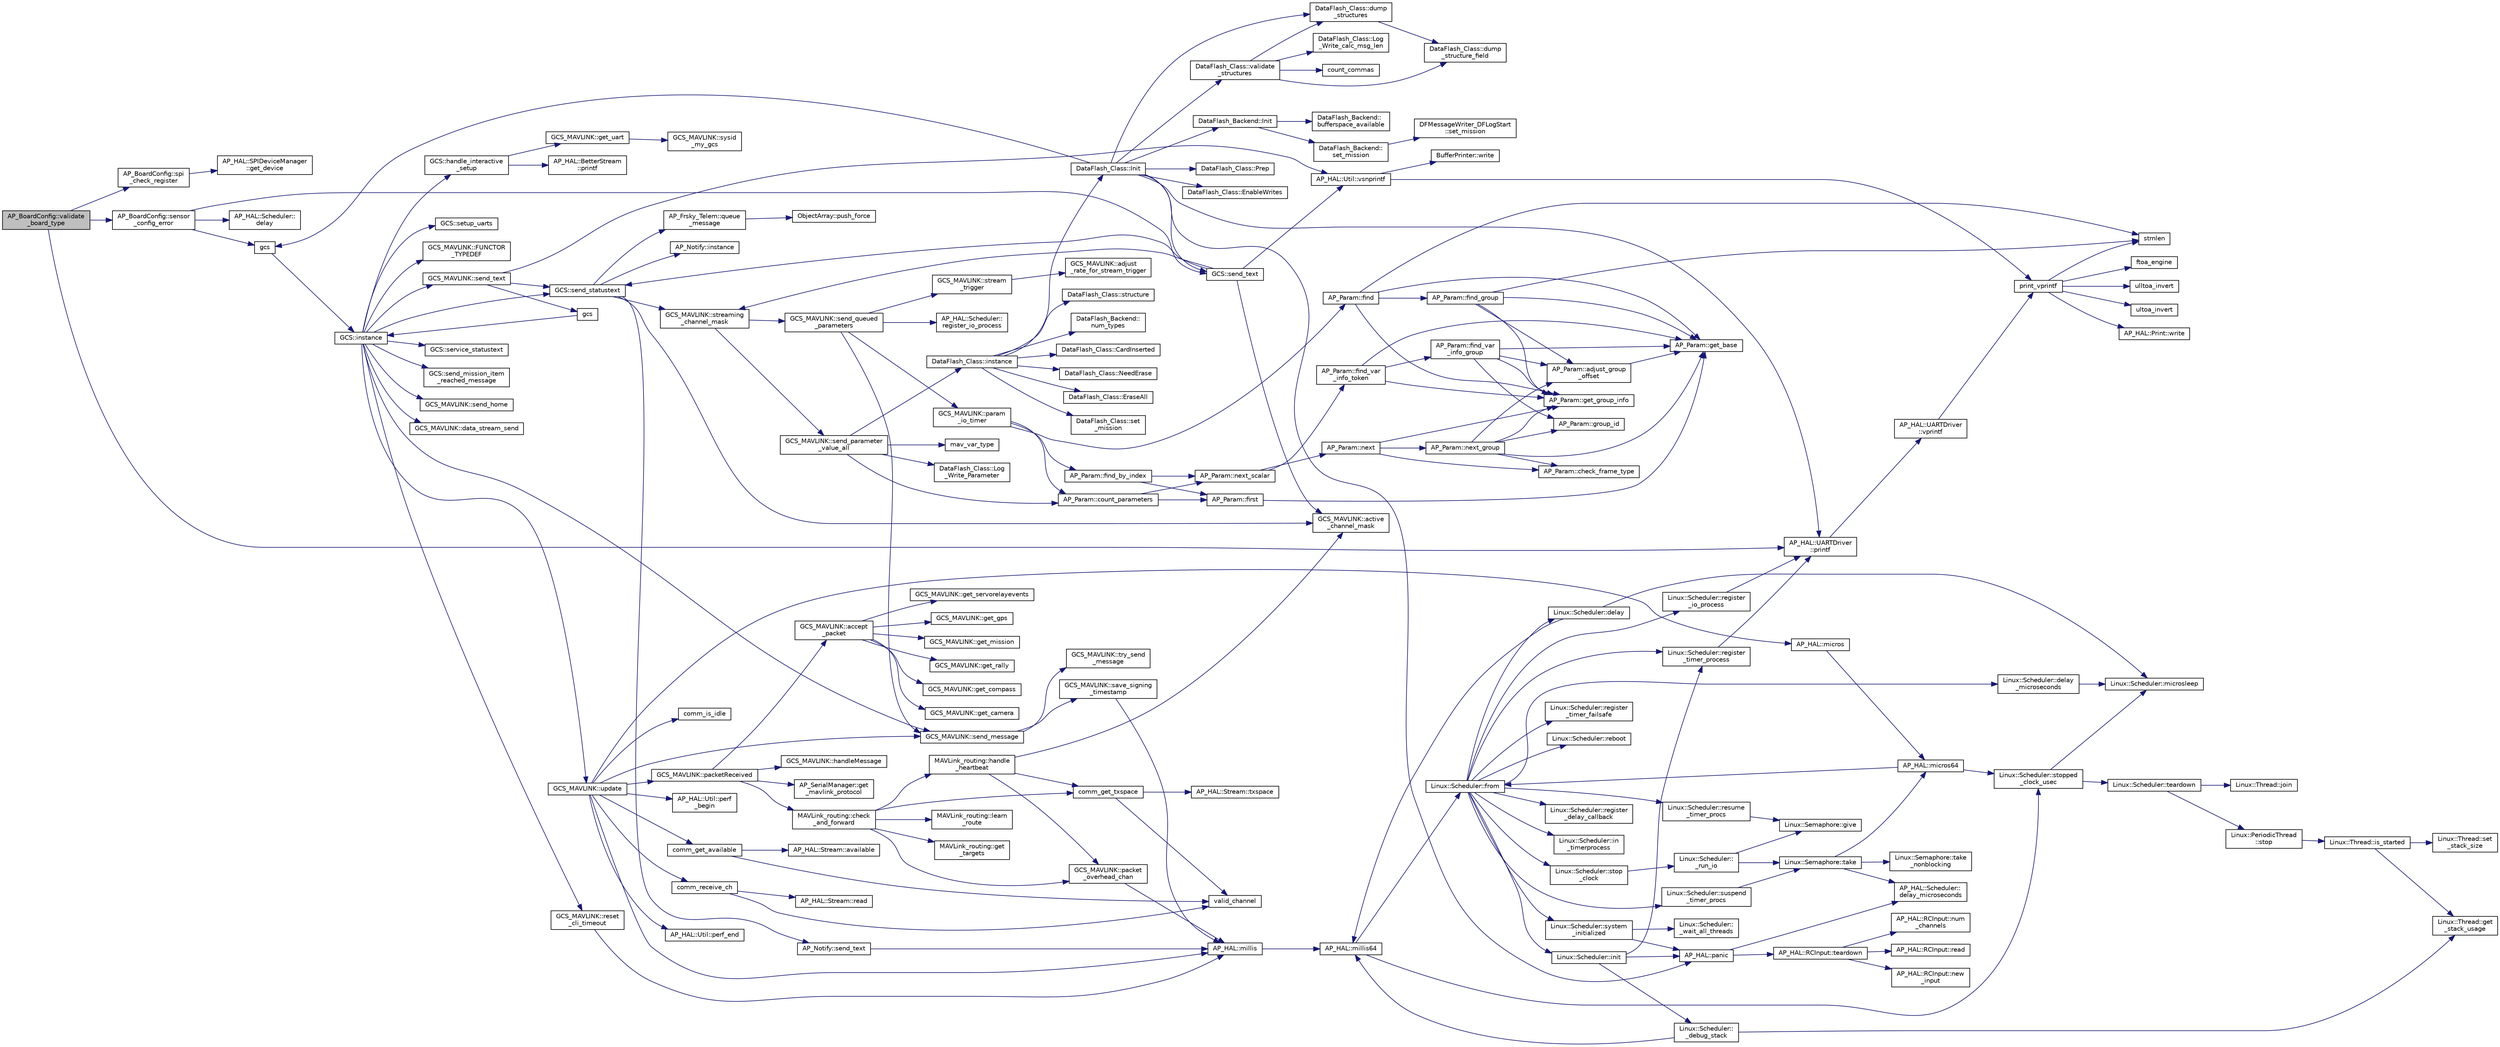 digraph "AP_BoardConfig::validate_board_type"
{
 // INTERACTIVE_SVG=YES
  edge [fontname="Helvetica",fontsize="10",labelfontname="Helvetica",labelfontsize="10"];
  node [fontname="Helvetica",fontsize="10",shape=record];
  rankdir="LR";
  Node1 [label="AP_BoardConfig::validate\l_board_type",height=0.2,width=0.4,color="black", fillcolor="grey75", style="filled", fontcolor="black"];
  Node1 -> Node2 [color="midnightblue",fontsize="10",style="solid",fontname="Helvetica"];
  Node2 [label="AP_BoardConfig::spi\l_check_register",height=0.2,width=0.4,color="black", fillcolor="white", style="filled",URL="$classAP__BoardConfig.html#a7c4efd83803beddaa46476c6efa33ab8"];
  Node2 -> Node3 [color="midnightblue",fontsize="10",style="solid",fontname="Helvetica"];
  Node3 [label="AP_HAL::SPIDeviceManager\l::get_device",height=0.2,width=0.4,color="black", fillcolor="white", style="filled",URL="$classAP__HAL_1_1SPIDeviceManager.html#a84c4a9ff2ae0cdaa9a0bc8a3f0939893"];
  Node1 -> Node4 [color="midnightblue",fontsize="10",style="solid",fontname="Helvetica"];
  Node4 [label="AP_BoardConfig::sensor\l_config_error",height=0.2,width=0.4,color="black", fillcolor="white", style="filled",URL="$classAP__BoardConfig.html#ab7d977aecbbe7090266bee755bf2cc32"];
  Node4 -> Node5 [color="midnightblue",fontsize="10",style="solid",fontname="Helvetica"];
  Node5 [label="gcs",height=0.2,width=0.4,color="black", fillcolor="white", style="filled",URL="$GCS_8h.html#a1d3cc361b864ddf64a44c12ab3bd044e"];
  Node5 -> Node6 [color="midnightblue",fontsize="10",style="solid",fontname="Helvetica"];
  Node6 [label="GCS::instance",height=0.2,width=0.4,color="black", fillcolor="white", style="filled",URL="$classGCS.html#ae4cc34bdfabd2de4587d3553e6b4582d"];
  Node6 -> Node7 [color="midnightblue",fontsize="10",style="solid",fontname="Helvetica"];
  Node7 [label="GCS_MAVLINK::send_text",height=0.2,width=0.4,color="black", fillcolor="white", style="filled",URL="$structGCS__MAVLINK.html#a4a140f70e82bd456931afdfe045d610b"];
  Node7 -> Node8 [color="midnightblue",fontsize="10",style="solid",fontname="Helvetica"];
  Node8 [label="AP_HAL::Util::vsnprintf",height=0.2,width=0.4,color="black", fillcolor="white", style="filled",URL="$classAP__HAL_1_1Util.html#ac57ef0a9815cd597ad5cab5d6c31c6c8"];
  Node8 -> Node9 [color="midnightblue",fontsize="10",style="solid",fontname="Helvetica"];
  Node9 [label="print_vprintf",height=0.2,width=0.4,color="black", fillcolor="white", style="filled",URL="$print__vprintf_8cpp.html#a1534eaeab54696df96975b56d9f49212"];
  Node9 -> Node10 [color="midnightblue",fontsize="10",style="solid",fontname="Helvetica"];
  Node10 [label="AP_HAL::Print::write",height=0.2,width=0.4,color="black", fillcolor="white", style="filled",URL="$classAP__HAL_1_1Print.html#acc65391952a43334f8f5c9bef341f501"];
  Node9 -> Node11 [color="midnightblue",fontsize="10",style="solid",fontname="Helvetica"];
  Node11 [label="ftoa_engine",height=0.2,width=0.4,color="black", fillcolor="white", style="filled",URL="$ftoa__engine_8cpp.html#a1c28234da8f20b43c85890d4bb452947"];
  Node9 -> Node12 [color="midnightblue",fontsize="10",style="solid",fontname="Helvetica"];
  Node12 [label="strnlen",height=0.2,width=0.4,color="black", fillcolor="white", style="filled",URL="$replace_8cpp.html#a880bcc7b85a09e6254691bebd5344b51"];
  Node9 -> Node13 [color="midnightblue",fontsize="10",style="solid",fontname="Helvetica"];
  Node13 [label="ulltoa_invert",height=0.2,width=0.4,color="black", fillcolor="white", style="filled",URL="$utoa__invert_8cpp.html#a34926f552460b47c414ec4d83b32815c"];
  Node9 -> Node14 [color="midnightblue",fontsize="10",style="solid",fontname="Helvetica"];
  Node14 [label="ultoa_invert",height=0.2,width=0.4,color="black", fillcolor="white", style="filled",URL="$utoa__invert_8cpp.html#a5d99bba8e697c1e11da489d88fca8559"];
  Node8 -> Node15 [color="midnightblue",fontsize="10",style="solid",fontname="Helvetica"];
  Node15 [label="BufferPrinter::write",height=0.2,width=0.4,color="black", fillcolor="white", style="filled",URL="$classBufferPrinter.html#a0b98d7f59a6591097d2011d68359b8a0"];
  Node7 -> Node16 [color="midnightblue",fontsize="10",style="solid",fontname="Helvetica"];
  Node16 [label="gcs",height=0.2,width=0.4,color="black", fillcolor="white", style="filled",URL="$GCS__Common_8cpp.html#a1d3cc361b864ddf64a44c12ab3bd044e"];
  Node16 -> Node6 [color="midnightblue",fontsize="10",style="solid",fontname="Helvetica"];
  Node7 -> Node17 [color="midnightblue",fontsize="10",style="solid",fontname="Helvetica"];
  Node17 [label="GCS::send_statustext",height=0.2,width=0.4,color="black", fillcolor="white", style="filled",URL="$classGCS.html#a313e604179053ea42415b1c9289f13cd"];
  Node17 -> Node18 [color="midnightblue",fontsize="10",style="solid",fontname="Helvetica"];
  Node18 [label="AP_Frsky_Telem::queue\l_message",height=0.2,width=0.4,color="black", fillcolor="white", style="filled",URL="$classAP__Frsky__Telem.html#aef21b9f33af863589feda48a23877380"];
  Node18 -> Node19 [color="midnightblue",fontsize="10",style="solid",fontname="Helvetica"];
  Node19 [label="ObjectArray::push_force",height=0.2,width=0.4,color="black", fillcolor="white", style="filled",URL="$classObjectArray.html#aec1630ad862991767b30ae80a71a26ea"];
  Node17 -> Node20 [color="midnightblue",fontsize="10",style="solid",fontname="Helvetica"];
  Node20 [label="GCS_MAVLINK::active\l_channel_mask",height=0.2,width=0.4,color="black", fillcolor="white", style="filled",URL="$structGCS__MAVLINK.html#acad5b4ab40c7b7486392f07193ce4190"];
  Node17 -> Node21 [color="midnightblue",fontsize="10",style="solid",fontname="Helvetica"];
  Node21 [label="GCS_MAVLINK::streaming\l_channel_mask",height=0.2,width=0.4,color="black", fillcolor="white", style="filled",URL="$structGCS__MAVLINK.html#af948c4a65f98679941885e2c7cc12ac5"];
  Node21 -> Node22 [color="midnightblue",fontsize="10",style="solid",fontname="Helvetica"];
  Node22 [label="GCS_MAVLINK::send_parameter\l_value_all",height=0.2,width=0.4,color="black", fillcolor="white", style="filled",URL="$structGCS__MAVLINK.html#a1b0f7429c8fb152e17cd5fc0ff0d9267"];
  Node22 -> Node23 [color="midnightblue",fontsize="10",style="solid",fontname="Helvetica"];
  Node23 [label="mav_var_type",height=0.2,width=0.4,color="black", fillcolor="white", style="filled",URL="$GCS__MAVLink_8cpp.html#a4952a82a239f8f856c59724eb66847a2"];
  Node22 -> Node24 [color="midnightblue",fontsize="10",style="solid",fontname="Helvetica"];
  Node24 [label="AP_Param::count_parameters",height=0.2,width=0.4,color="black", fillcolor="white", style="filled",URL="$classAP__Param.html#a0819a26c7b80edb7a245036d1303cc75"];
  Node24 -> Node25 [color="midnightblue",fontsize="10",style="solid",fontname="Helvetica"];
  Node25 [label="AP_Param::first",height=0.2,width=0.4,color="black", fillcolor="white", style="filled",URL="$classAP__Param.html#adc0c44f152f0e3cbb12703b2a58d8f6b"];
  Node25 -> Node26 [color="midnightblue",fontsize="10",style="solid",fontname="Helvetica"];
  Node26 [label="AP_Param::get_base",height=0.2,width=0.4,color="black", fillcolor="white", style="filled",URL="$classAP__Param.html#a1dcc7820ea51e29cfb762387a9212818"];
  Node24 -> Node27 [color="midnightblue",fontsize="10",style="solid",fontname="Helvetica"];
  Node27 [label="AP_Param::next_scalar",height=0.2,width=0.4,color="black", fillcolor="white", style="filled",URL="$classAP__Param.html#a8cf8477edefdb6a0b2173d8229894173"];
  Node27 -> Node28 [color="midnightblue",fontsize="10",style="solid",fontname="Helvetica"];
  Node28 [label="AP_Param::next",height=0.2,width=0.4,color="black", fillcolor="white", style="filled",URL="$classAP__Param.html#ae329f47d0829a6ca578562fbec2d7383"];
  Node28 -> Node29 [color="midnightblue",fontsize="10",style="solid",fontname="Helvetica"];
  Node29 [label="AP_Param::check_frame_type",height=0.2,width=0.4,color="black", fillcolor="white", style="filled",URL="$classAP__Param.html#af535cde8cb54b9c361e199b2161980e7"];
  Node28 -> Node30 [color="midnightblue",fontsize="10",style="solid",fontname="Helvetica"];
  Node30 [label="AP_Param::get_group_info",height=0.2,width=0.4,color="black", fillcolor="white", style="filled",URL="$classAP__Param.html#a69baa95e011c7a8c4a29625c558c5501",tooltip="get group_info pointer based on flags "];
  Node28 -> Node31 [color="midnightblue",fontsize="10",style="solid",fontname="Helvetica"];
  Node31 [label="AP_Param::next_group",height=0.2,width=0.4,color="black", fillcolor="white", style="filled",URL="$classAP__Param.html#a17601b9ec7791da2904e07683e059e11"];
  Node31 -> Node29 [color="midnightblue",fontsize="10",style="solid",fontname="Helvetica"];
  Node31 -> Node30 [color="midnightblue",fontsize="10",style="solid",fontname="Helvetica"];
  Node31 -> Node32 [color="midnightblue",fontsize="10",style="solid",fontname="Helvetica"];
  Node32 [label="AP_Param::adjust_group\l_offset",height=0.2,width=0.4,color="black", fillcolor="white", style="filled",URL="$classAP__Param.html#aa8b43d95bca6adbf5497e8102cf73857"];
  Node32 -> Node26 [color="midnightblue",fontsize="10",style="solid",fontname="Helvetica"];
  Node31 -> Node33 [color="midnightblue",fontsize="10",style="solid",fontname="Helvetica"];
  Node33 [label="AP_Param::group_id",height=0.2,width=0.4,color="black", fillcolor="white", style="filled",URL="$classAP__Param.html#a90f6be43b427d44475380211164f8292"];
  Node31 -> Node26 [color="midnightblue",fontsize="10",style="solid",fontname="Helvetica"];
  Node27 -> Node34 [color="midnightblue",fontsize="10",style="solid",fontname="Helvetica"];
  Node34 [label="AP_Param::find_var\l_info_token",height=0.2,width=0.4,color="black", fillcolor="white", style="filled",URL="$classAP__Param.html#aa2638d3b9db28506452fc121c7faa7ff"];
  Node34 -> Node26 [color="midnightblue",fontsize="10",style="solid",fontname="Helvetica"];
  Node34 -> Node30 [color="midnightblue",fontsize="10",style="solid",fontname="Helvetica"];
  Node34 -> Node35 [color="midnightblue",fontsize="10",style="solid",fontname="Helvetica"];
  Node35 [label="AP_Param::find_var\l_info_group",height=0.2,width=0.4,color="black", fillcolor="white", style="filled",URL="$classAP__Param.html#a0a5b0b035c7d17569e4a814f20f00985"];
  Node35 -> Node26 [color="midnightblue",fontsize="10",style="solid",fontname="Helvetica"];
  Node35 -> Node30 [color="midnightblue",fontsize="10",style="solid",fontname="Helvetica"];
  Node35 -> Node32 [color="midnightblue",fontsize="10",style="solid",fontname="Helvetica"];
  Node35 -> Node33 [color="midnightblue",fontsize="10",style="solid",fontname="Helvetica"];
  Node22 -> Node36 [color="midnightblue",fontsize="10",style="solid",fontname="Helvetica"];
  Node36 [label="DataFlash_Class::instance",height=0.2,width=0.4,color="black", fillcolor="white", style="filled",URL="$classDataFlash__Class.html#af898b7f68e05b5d2a6eaf53d2c178983"];
  Node36 -> Node37 [color="midnightblue",fontsize="10",style="solid",fontname="Helvetica"];
  Node37 [label="DataFlash_Class::set\l_mission",height=0.2,width=0.4,color="black", fillcolor="white", style="filled",URL="$classDataFlash__Class.html#a95bf3cac993c1ee326acc6447e99d875"];
  Node36 -> Node38 [color="midnightblue",fontsize="10",style="solid",fontname="Helvetica"];
  Node38 [label="DataFlash_Class::Init",height=0.2,width=0.4,color="black", fillcolor="white", style="filled",URL="$classDataFlash__Class.html#aabebe7ff9db07e2890274fceaa81b063"];
  Node38 -> Node5 [color="midnightblue",fontsize="10",style="solid",fontname="Helvetica"];
  Node38 -> Node39 [color="midnightblue",fontsize="10",style="solid",fontname="Helvetica"];
  Node39 [label="GCS::send_text",height=0.2,width=0.4,color="black", fillcolor="white", style="filled",URL="$classGCS.html#a9866f3484283db744409e40719cef765"];
  Node39 -> Node8 [color="midnightblue",fontsize="10",style="solid",fontname="Helvetica"];
  Node39 -> Node17 [color="midnightblue",fontsize="10",style="solid",fontname="Helvetica"];
  Node39 -> Node20 [color="midnightblue",fontsize="10",style="solid",fontname="Helvetica"];
  Node39 -> Node21 [color="midnightblue",fontsize="10",style="solid",fontname="Helvetica"];
  Node38 -> Node40 [color="midnightblue",fontsize="10",style="solid",fontname="Helvetica"];
  Node40 [label="DataFlash_Class::validate\l_structures",height=0.2,width=0.4,color="black", fillcolor="white", style="filled",URL="$classDataFlash__Class.html#a7193ed9ff821c5c537bc8d68c8b53cbc"];
  Node40 -> Node41 [color="midnightblue",fontsize="10",style="solid",fontname="Helvetica"];
  Node41 [label="count_commas",height=0.2,width=0.4,color="black", fillcolor="white", style="filled",URL="$DataFlash_8cpp.html#a6c29cfdd6f10b5426f57e67da4d1263a",tooltip="return the number of commas present in string "];
  Node40 -> Node42 [color="midnightblue",fontsize="10",style="solid",fontname="Helvetica"];
  Node42 [label="DataFlash_Class::Log\l_Write_calc_msg_len",height=0.2,width=0.4,color="black", fillcolor="white", style="filled",URL="$classDataFlash__Class.html#a474e87959e63149998c6e28e4f723f1b"];
  Node40 -> Node43 [color="midnightblue",fontsize="10",style="solid",fontname="Helvetica"];
  Node43 [label="DataFlash_Class::dump\l_structure_field",height=0.2,width=0.4,color="black", fillcolor="white", style="filled",URL="$classDataFlash__Class.html#a90ed3e76e30196abd83824a4cddb465f",tooltip="pretty-print field information from a log structure "];
  Node40 -> Node44 [color="midnightblue",fontsize="10",style="solid",fontname="Helvetica"];
  Node44 [label="DataFlash_Class::dump\l_structures",height=0.2,width=0.4,color="black", fillcolor="white", style="filled",URL="$classDataFlash__Class.html#a4e8559ffac5b33cfd3e4a39b78d2ff50"];
  Node44 -> Node43 [color="midnightblue",fontsize="10",style="solid",fontname="Helvetica"];
  Node38 -> Node44 [color="midnightblue",fontsize="10",style="solid",fontname="Helvetica"];
  Node38 -> Node45 [color="midnightblue",fontsize="10",style="solid",fontname="Helvetica"];
  Node45 [label="AP_HAL::panic",height=0.2,width=0.4,color="black", fillcolor="white", style="filled",URL="$namespaceAP__HAL.html#a71832f03d849a0c088f04fc98d3c8143"];
  Node45 -> Node46 [color="midnightblue",fontsize="10",style="solid",fontname="Helvetica"];
  Node46 [label="AP_HAL::RCInput::teardown",height=0.2,width=0.4,color="black", fillcolor="white", style="filled",URL="$classAP__HAL_1_1RCInput.html#a2bea13d38f2b9ae8bf5193a3a69f0a31"];
  Node46 -> Node47 [color="midnightblue",fontsize="10",style="solid",fontname="Helvetica"];
  Node47 [label="AP_HAL::RCInput::new\l_input",height=0.2,width=0.4,color="black", fillcolor="white", style="filled",URL="$classAP__HAL_1_1RCInput.html#aee1fade33080edef83dd7db0fad0f7da"];
  Node46 -> Node48 [color="midnightblue",fontsize="10",style="solid",fontname="Helvetica"];
  Node48 [label="AP_HAL::RCInput::num\l_channels",height=0.2,width=0.4,color="black", fillcolor="white", style="filled",URL="$classAP__HAL_1_1RCInput.html#ae55f959c6115c1f41783af3a2b6c4fcd"];
  Node46 -> Node49 [color="midnightblue",fontsize="10",style="solid",fontname="Helvetica"];
  Node49 [label="AP_HAL::RCInput::read",height=0.2,width=0.4,color="black", fillcolor="white", style="filled",URL="$classAP__HAL_1_1RCInput.html#a078fd7e6d2e6a899009ec674a8e03498"];
  Node45 -> Node50 [color="midnightblue",fontsize="10",style="solid",fontname="Helvetica"];
  Node50 [label="AP_HAL::Scheduler::\ldelay_microseconds",height=0.2,width=0.4,color="black", fillcolor="white", style="filled",URL="$classAP__HAL_1_1Scheduler.html#a78c4f1b1f192ac1c99544b6cc8f099b0"];
  Node38 -> Node51 [color="midnightblue",fontsize="10",style="solid",fontname="Helvetica"];
  Node51 [label="AP_HAL::UARTDriver\l::printf",height=0.2,width=0.4,color="black", fillcolor="white", style="filled",URL="$classAP__HAL_1_1UARTDriver.html#a6ceedc792594e59fc7d80b39a435f027"];
  Node51 -> Node52 [color="midnightblue",fontsize="10",style="solid",fontname="Helvetica"];
  Node52 [label="AP_HAL::UARTDriver\l::vprintf",height=0.2,width=0.4,color="black", fillcolor="white", style="filled",URL="$classAP__HAL_1_1UARTDriver.html#aa8abfb6d6641299472c29ac1edde559f"];
  Node52 -> Node9 [color="midnightblue",fontsize="10",style="solid",fontname="Helvetica"];
  Node38 -> Node53 [color="midnightblue",fontsize="10",style="solid",fontname="Helvetica"];
  Node53 [label="DataFlash_Backend::Init",height=0.2,width=0.4,color="black", fillcolor="white", style="filled",URL="$classDataFlash__Backend.html#aff10c329f79c1bdaedbc6fdf4028c2a5"];
  Node53 -> Node54 [color="midnightblue",fontsize="10",style="solid",fontname="Helvetica"];
  Node54 [label="DataFlash_Backend::\lset_mission",height=0.2,width=0.4,color="black", fillcolor="white", style="filled",URL="$classDataFlash__Backend.html#a0d81b33bb8560bac27b7395e58045a76"];
  Node54 -> Node55 [color="midnightblue",fontsize="10",style="solid",fontname="Helvetica"];
  Node55 [label="DFMessageWriter_DFLogStart\l::set_mission",height=0.2,width=0.4,color="black", fillcolor="white", style="filled",URL="$classDFMessageWriter__DFLogStart.html#a8584b1fa0775b7ff593a1760f5461074"];
  Node53 -> Node56 [color="midnightblue",fontsize="10",style="solid",fontname="Helvetica"];
  Node56 [label="DataFlash_Backend::\lbufferspace_available",height=0.2,width=0.4,color="black", fillcolor="white", style="filled",URL="$classDataFlash__Backend.html#a225465cb83db429757bbbf224796ed8f"];
  Node38 -> Node57 [color="midnightblue",fontsize="10",style="solid",fontname="Helvetica"];
  Node57 [label="DataFlash_Class::Prep",height=0.2,width=0.4,color="black", fillcolor="white", style="filled",URL="$classDataFlash__Class.html#a65077b33c55004bee38cd4a6ca6ae489"];
  Node38 -> Node58 [color="midnightblue",fontsize="10",style="solid",fontname="Helvetica"];
  Node58 [label="DataFlash_Class::EnableWrites",height=0.2,width=0.4,color="black", fillcolor="white", style="filled",URL="$classDataFlash__Class.html#ae85a3c49d2883b975376baaab5ab958f"];
  Node36 -> Node59 [color="midnightblue",fontsize="10",style="solid",fontname="Helvetica"];
  Node59 [label="DataFlash_Class::structure",height=0.2,width=0.4,color="black", fillcolor="white", style="filled",URL="$classDataFlash__Class.html#a7ac0e748bbc5c6e72645bb6245257600"];
  Node36 -> Node60 [color="midnightblue",fontsize="10",style="solid",fontname="Helvetica"];
  Node60 [label="DataFlash_Backend::\lnum_types",height=0.2,width=0.4,color="black", fillcolor="white", style="filled",URL="$classDataFlash__Backend.html#a33e7a1703d68bd91ac6782bb10b209f8"];
  Node36 -> Node61 [color="midnightblue",fontsize="10",style="solid",fontname="Helvetica"];
  Node61 [label="DataFlash_Class::CardInserted",height=0.2,width=0.4,color="black", fillcolor="white", style="filled",URL="$classDataFlash__Class.html#a1d18bc15f196f1deb794f9ebd4878da8"];
  Node36 -> Node62 [color="midnightblue",fontsize="10",style="solid",fontname="Helvetica"];
  Node62 [label="DataFlash_Class::NeedErase",height=0.2,width=0.4,color="black", fillcolor="white", style="filled",URL="$classDataFlash__Class.html#a803c6dd673a2eaac58eea2012e57ea17"];
  Node36 -> Node63 [color="midnightblue",fontsize="10",style="solid",fontname="Helvetica"];
  Node63 [label="DataFlash_Class::EraseAll",height=0.2,width=0.4,color="black", fillcolor="white", style="filled",URL="$classDataFlash__Class.html#a53a4a975a3813e9f58ddaaa3b5865a4a"];
  Node22 -> Node64 [color="midnightblue",fontsize="10",style="solid",fontname="Helvetica"];
  Node64 [label="DataFlash_Class::Log\l_Write_Parameter",height=0.2,width=0.4,color="black", fillcolor="white", style="filled",URL="$classDataFlash__Class.html#a488ee9ba241f827fcb979dbccfdab76d"];
  Node21 -> Node65 [color="midnightblue",fontsize="10",style="solid",fontname="Helvetica"];
  Node65 [label="GCS_MAVLINK::send_queued\l_parameters",height=0.2,width=0.4,color="black", fillcolor="white", style="filled",URL="$structGCS__MAVLINK.html#a44943b0751244617b9c32c9f0af6a059"];
  Node65 -> Node66 [color="midnightblue",fontsize="10",style="solid",fontname="Helvetica"];
  Node66 [label="AP_HAL::Scheduler::\lregister_io_process",height=0.2,width=0.4,color="black", fillcolor="white", style="filled",URL="$classAP__HAL_1_1Scheduler.html#a51a2227b617f47e9638d7feb6cfdaba4"];
  Node65 -> Node67 [color="midnightblue",fontsize="10",style="solid",fontname="Helvetica"];
  Node67 [label="GCS_MAVLINK::param\l_io_timer",height=0.2,width=0.4,color="black", fillcolor="white", style="filled",URL="$structGCS__MAVLINK.html#aa618589386d5c8d7fd3ff554a3d91600"];
  Node67 -> Node24 [color="midnightblue",fontsize="10",style="solid",fontname="Helvetica"];
  Node67 -> Node68 [color="midnightblue",fontsize="10",style="solid",fontname="Helvetica"];
  Node68 [label="AP_Param::find_by_index",height=0.2,width=0.4,color="black", fillcolor="white", style="filled",URL="$classAP__Param.html#acab771c52831e63c3985007ff9f59330"];
  Node68 -> Node25 [color="midnightblue",fontsize="10",style="solid",fontname="Helvetica"];
  Node68 -> Node27 [color="midnightblue",fontsize="10",style="solid",fontname="Helvetica"];
  Node67 -> Node69 [color="midnightblue",fontsize="10",style="solid",fontname="Helvetica"];
  Node69 [label="AP_Param::find",height=0.2,width=0.4,color="black", fillcolor="white", style="filled",URL="$classAP__Param.html#a3e646a4ec73842265e47d9ccfe0ced9d"];
  Node69 -> Node12 [color="midnightblue",fontsize="10",style="solid",fontname="Helvetica"];
  Node69 -> Node30 [color="midnightblue",fontsize="10",style="solid",fontname="Helvetica"];
  Node69 -> Node70 [color="midnightblue",fontsize="10",style="solid",fontname="Helvetica"];
  Node70 [label="AP_Param::find_group",height=0.2,width=0.4,color="black", fillcolor="white", style="filled",URL="$classAP__Param.html#a6d02e2c94f578782f8f68ef0fec7a43d"];
  Node70 -> Node30 [color="midnightblue",fontsize="10",style="solid",fontname="Helvetica"];
  Node70 -> Node32 [color="midnightblue",fontsize="10",style="solid",fontname="Helvetica"];
  Node70 -> Node26 [color="midnightblue",fontsize="10",style="solid",fontname="Helvetica"];
  Node70 -> Node12 [color="midnightblue",fontsize="10",style="solid",fontname="Helvetica"];
  Node69 -> Node26 [color="midnightblue",fontsize="10",style="solid",fontname="Helvetica"];
  Node65 -> Node71 [color="midnightblue",fontsize="10",style="solid",fontname="Helvetica"];
  Node71 [label="GCS_MAVLINK::stream\l_trigger",height=0.2,width=0.4,color="black", fillcolor="white", style="filled",URL="$structGCS__MAVLINK.html#a651481da1e7defa4b9e88ad4a188421e"];
  Node71 -> Node72 [color="midnightblue",fontsize="10",style="solid",fontname="Helvetica"];
  Node72 [label="GCS_MAVLINK::adjust\l_rate_for_stream_trigger",height=0.2,width=0.4,color="black", fillcolor="white", style="filled",URL="$structGCS__MAVLINK.html#a5ac060854c41f1df8f2435168b89746e"];
  Node65 -> Node73 [color="midnightblue",fontsize="10",style="solid",fontname="Helvetica"];
  Node73 [label="GCS_MAVLINK::send_message",height=0.2,width=0.4,color="black", fillcolor="white", style="filled",URL="$structGCS__MAVLINK.html#a4902306dab46ff02b2296f99eb1f1c9c"];
  Node73 -> Node74 [color="midnightblue",fontsize="10",style="solid",fontname="Helvetica"];
  Node74 [label="GCS_MAVLINK::save_signing\l_timestamp",height=0.2,width=0.4,color="black", fillcolor="white", style="filled",URL="$structGCS__MAVLINK.html#a557b471724d4f126458757e0c4f54e78"];
  Node74 -> Node75 [color="midnightblue",fontsize="10",style="solid",fontname="Helvetica"];
  Node75 [label="AP_HAL::millis",height=0.2,width=0.4,color="black", fillcolor="white", style="filled",URL="$namespaceAP__HAL.html#a77dffbb18891996280308e21316ec186"];
  Node75 -> Node76 [color="midnightblue",fontsize="10",style="solid",fontname="Helvetica"];
  Node76 [label="AP_HAL::millis64",height=0.2,width=0.4,color="black", fillcolor="white", style="filled",URL="$namespaceAP__HAL.html#a59336c5fceaf28a76d1df1581a87a25d"];
  Node76 -> Node77 [color="midnightblue",fontsize="10",style="solid",fontname="Helvetica"];
  Node77 [label="Linux::Scheduler::from",height=0.2,width=0.4,color="black", fillcolor="white", style="filled",URL="$classLinux_1_1Scheduler.html#a53ecaae0fdc72f85bd57c4b0cff93653"];
  Node77 -> Node78 [color="midnightblue",fontsize="10",style="solid",fontname="Helvetica"];
  Node78 [label="Linux::Scheduler::init",height=0.2,width=0.4,color="black", fillcolor="white", style="filled",URL="$classLinux_1_1Scheduler.html#a3d77c332e051c28c83fb07757e7100bd"];
  Node78 -> Node45 [color="midnightblue",fontsize="10",style="solid",fontname="Helvetica"];
  Node78 -> Node79 [color="midnightblue",fontsize="10",style="solid",fontname="Helvetica"];
  Node79 [label="Linux::Scheduler::register\l_timer_process",height=0.2,width=0.4,color="black", fillcolor="white", style="filled",URL="$classLinux_1_1Scheduler.html#a02a34a123dfebaf360f7010745e1e646"];
  Node79 -> Node51 [color="midnightblue",fontsize="10",style="solid",fontname="Helvetica"];
  Node78 -> Node80 [color="midnightblue",fontsize="10",style="solid",fontname="Helvetica"];
  Node80 [label="Linux::Scheduler::\l_debug_stack",height=0.2,width=0.4,color="black", fillcolor="white", style="filled",URL="$classLinux_1_1Scheduler.html#a163eb7b285c95b1b1d036fc61d723910"];
  Node80 -> Node76 [color="midnightblue",fontsize="10",style="solid",fontname="Helvetica"];
  Node80 -> Node81 [color="midnightblue",fontsize="10",style="solid",fontname="Helvetica"];
  Node81 [label="Linux::Thread::get\l_stack_usage",height=0.2,width=0.4,color="black", fillcolor="white", style="filled",URL="$classLinux_1_1Thread.html#a6884970a0811ae21953c57fb98aa6e96"];
  Node77 -> Node82 [color="midnightblue",fontsize="10",style="solid",fontname="Helvetica"];
  Node82 [label="Linux::Scheduler::delay",height=0.2,width=0.4,color="black", fillcolor="white", style="filled",URL="$classLinux_1_1Scheduler.html#a14f3239ecbb9889823b20dc9de655c2f"];
  Node82 -> Node76 [color="midnightblue",fontsize="10",style="solid",fontname="Helvetica"];
  Node82 -> Node83 [color="midnightblue",fontsize="10",style="solid",fontname="Helvetica"];
  Node83 [label="Linux::Scheduler::microsleep",height=0.2,width=0.4,color="black", fillcolor="white", style="filled",URL="$classLinux_1_1Scheduler.html#a647872aff158b510c56862f51f951538"];
  Node77 -> Node84 [color="midnightblue",fontsize="10",style="solid",fontname="Helvetica"];
  Node84 [label="Linux::Scheduler::delay\l_microseconds",height=0.2,width=0.4,color="black", fillcolor="white", style="filled",URL="$classLinux_1_1Scheduler.html#a4cffd5bcba0175bf49c7aa75ff3bf09a"];
  Node84 -> Node83 [color="midnightblue",fontsize="10",style="solid",fontname="Helvetica"];
  Node77 -> Node85 [color="midnightblue",fontsize="10",style="solid",fontname="Helvetica"];
  Node85 [label="Linux::Scheduler::register\l_delay_callback",height=0.2,width=0.4,color="black", fillcolor="white", style="filled",URL="$classLinux_1_1Scheduler.html#a5cb50b637d5fd3e5f9220bc23db0fb3f"];
  Node77 -> Node79 [color="midnightblue",fontsize="10",style="solid",fontname="Helvetica"];
  Node77 -> Node86 [color="midnightblue",fontsize="10",style="solid",fontname="Helvetica"];
  Node86 [label="Linux::Scheduler::register\l_io_process",height=0.2,width=0.4,color="black", fillcolor="white", style="filled",URL="$classLinux_1_1Scheduler.html#aa2be97cb8686d72cc322fb38f69a940c"];
  Node86 -> Node51 [color="midnightblue",fontsize="10",style="solid",fontname="Helvetica"];
  Node77 -> Node87 [color="midnightblue",fontsize="10",style="solid",fontname="Helvetica"];
  Node87 [label="Linux::Scheduler::suspend\l_timer_procs",height=0.2,width=0.4,color="black", fillcolor="white", style="filled",URL="$classLinux_1_1Scheduler.html#abba967d02c28cb0b16a7cebbff9bc6d6"];
  Node87 -> Node88 [color="midnightblue",fontsize="10",style="solid",fontname="Helvetica"];
  Node88 [label="Linux::Semaphore::take",height=0.2,width=0.4,color="black", fillcolor="white", style="filled",URL="$classLinux_1_1Semaphore.html#afc4c8706abb7e68aa4001ea372dc614e"];
  Node88 -> Node89 [color="midnightblue",fontsize="10",style="solid",fontname="Helvetica"];
  Node89 [label="Linux::Semaphore::take\l_nonblocking",height=0.2,width=0.4,color="black", fillcolor="white", style="filled",URL="$classLinux_1_1Semaphore.html#a561b4f40f3a76335f1a686c2aed526f9"];
  Node88 -> Node90 [color="midnightblue",fontsize="10",style="solid",fontname="Helvetica"];
  Node90 [label="AP_HAL::micros64",height=0.2,width=0.4,color="black", fillcolor="white", style="filled",URL="$namespaceAP__HAL.html#a7aa0ce7625c9680e30ff4a99940907a5"];
  Node90 -> Node77 [color="midnightblue",fontsize="10",style="solid",fontname="Helvetica"];
  Node90 -> Node91 [color="midnightblue",fontsize="10",style="solid",fontname="Helvetica"];
  Node91 [label="Linux::Scheduler::stopped\l_clock_usec",height=0.2,width=0.4,color="black", fillcolor="white", style="filled",URL="$classLinux_1_1Scheduler.html#a682b4c34f330f66db5ab4aa5d96e13f9"];
  Node91 -> Node83 [color="midnightblue",fontsize="10",style="solid",fontname="Helvetica"];
  Node91 -> Node92 [color="midnightblue",fontsize="10",style="solid",fontname="Helvetica"];
  Node92 [label="Linux::Scheduler::teardown",height=0.2,width=0.4,color="black", fillcolor="white", style="filled",URL="$classLinux_1_1Scheduler.html#ab373a83d818679432520ea881044b2a7"];
  Node92 -> Node93 [color="midnightblue",fontsize="10",style="solid",fontname="Helvetica"];
  Node93 [label="Linux::PeriodicThread\l::stop",height=0.2,width=0.4,color="black", fillcolor="white", style="filled",URL="$classLinux_1_1PeriodicThread.html#a136aaf6e713f63b246fc4a2905e6e9a1"];
  Node93 -> Node94 [color="midnightblue",fontsize="10",style="solid",fontname="Helvetica"];
  Node94 [label="Linux::Thread::is_started",height=0.2,width=0.4,color="black", fillcolor="white", style="filled",URL="$classLinux_1_1Thread.html#a240d7b48a9a8eb43638f67295a1819e5"];
  Node94 -> Node81 [color="midnightblue",fontsize="10",style="solid",fontname="Helvetica"];
  Node94 -> Node95 [color="midnightblue",fontsize="10",style="solid",fontname="Helvetica"];
  Node95 [label="Linux::Thread::set\l_stack_size",height=0.2,width=0.4,color="black", fillcolor="white", style="filled",URL="$classLinux_1_1Thread.html#a8d3282b714faaf68eae534e9276419f0"];
  Node92 -> Node96 [color="midnightblue",fontsize="10",style="solid",fontname="Helvetica"];
  Node96 [label="Linux::Thread::join",height=0.2,width=0.4,color="black", fillcolor="white", style="filled",URL="$classLinux_1_1Thread.html#a32b7d184279634922e2f3b23b584fbcd"];
  Node88 -> Node50 [color="midnightblue",fontsize="10",style="solid",fontname="Helvetica"];
  Node77 -> Node97 [color="midnightblue",fontsize="10",style="solid",fontname="Helvetica"];
  Node97 [label="Linux::Scheduler::resume\l_timer_procs",height=0.2,width=0.4,color="black", fillcolor="white", style="filled",URL="$classLinux_1_1Scheduler.html#aee4e701b92cb4721c4de1bfcdcded70c"];
  Node97 -> Node98 [color="midnightblue",fontsize="10",style="solid",fontname="Helvetica"];
  Node98 [label="Linux::Semaphore::give",height=0.2,width=0.4,color="black", fillcolor="white", style="filled",URL="$classLinux_1_1Semaphore.html#a216f91636f64b57b59d43ef64af91624"];
  Node77 -> Node99 [color="midnightblue",fontsize="10",style="solid",fontname="Helvetica"];
  Node99 [label="Linux::Scheduler::in\l_timerprocess",height=0.2,width=0.4,color="black", fillcolor="white", style="filled",URL="$classLinux_1_1Scheduler.html#af23753e7c6bfa97553db215a64235455"];
  Node77 -> Node100 [color="midnightblue",fontsize="10",style="solid",fontname="Helvetica"];
  Node100 [label="Linux::Scheduler::register\l_timer_failsafe",height=0.2,width=0.4,color="black", fillcolor="white", style="filled",URL="$classLinux_1_1Scheduler.html#ac193459e3575c7a0588fdc72250c2044"];
  Node77 -> Node101 [color="midnightblue",fontsize="10",style="solid",fontname="Helvetica"];
  Node101 [label="Linux::Scheduler::system\l_initialized",height=0.2,width=0.4,color="black", fillcolor="white", style="filled",URL="$classLinux_1_1Scheduler.html#ad6070a7ee637adf5101b1e6b6efbf8f6"];
  Node101 -> Node45 [color="midnightblue",fontsize="10",style="solid",fontname="Helvetica"];
  Node101 -> Node102 [color="midnightblue",fontsize="10",style="solid",fontname="Helvetica"];
  Node102 [label="Linux::Scheduler::\l_wait_all_threads",height=0.2,width=0.4,color="black", fillcolor="white", style="filled",URL="$classLinux_1_1Scheduler.html#ac52c8da3f1f4fd79c50bd64379daf399"];
  Node77 -> Node103 [color="midnightblue",fontsize="10",style="solid",fontname="Helvetica"];
  Node103 [label="Linux::Scheduler::reboot",height=0.2,width=0.4,color="black", fillcolor="white", style="filled",URL="$classLinux_1_1Scheduler.html#ae72cfa66c849ffd882ef518c35c71e69"];
  Node77 -> Node104 [color="midnightblue",fontsize="10",style="solid",fontname="Helvetica"];
  Node104 [label="Linux::Scheduler::stop\l_clock",height=0.2,width=0.4,color="black", fillcolor="white", style="filled",URL="$classLinux_1_1Scheduler.html#a392aebafcdfe9a812e4db4b7a9dcce9c"];
  Node104 -> Node105 [color="midnightblue",fontsize="10",style="solid",fontname="Helvetica"];
  Node105 [label="Linux::Scheduler::\l_run_io",height=0.2,width=0.4,color="black", fillcolor="white", style="filled",URL="$classLinux_1_1Scheduler.html#a70b024d7d0886bf47b46cc3ee310d638"];
  Node105 -> Node88 [color="midnightblue",fontsize="10",style="solid",fontname="Helvetica"];
  Node105 -> Node98 [color="midnightblue",fontsize="10",style="solid",fontname="Helvetica"];
  Node76 -> Node91 [color="midnightblue",fontsize="10",style="solid",fontname="Helvetica"];
  Node73 -> Node106 [color="midnightblue",fontsize="10",style="solid",fontname="Helvetica"];
  Node106 [label="GCS_MAVLINK::try_send\l_message",height=0.2,width=0.4,color="black", fillcolor="white", style="filled",URL="$structGCS__MAVLINK.html#a0870d4c6246a091f33aec4d5293b38b0"];
  Node17 -> Node107 [color="midnightblue",fontsize="10",style="solid",fontname="Helvetica"];
  Node107 [label="AP_Notify::instance",height=0.2,width=0.4,color="black", fillcolor="white", style="filled",URL="$classAP__Notify.html#ac913e4fc6f8fa6a1e0a9b92b93fe7ab1"];
  Node17 -> Node108 [color="midnightblue",fontsize="10",style="solid",fontname="Helvetica"];
  Node108 [label="AP_Notify::send_text",height=0.2,width=0.4,color="black", fillcolor="white", style="filled",URL="$classAP__Notify.html#a0f38b9b4be211e200675dd048c81f500"];
  Node108 -> Node75 [color="midnightblue",fontsize="10",style="solid",fontname="Helvetica"];
  Node6 -> Node17 [color="midnightblue",fontsize="10",style="solid",fontname="Helvetica"];
  Node6 -> Node109 [color="midnightblue",fontsize="10",style="solid",fontname="Helvetica"];
  Node109 [label="GCS::service_statustext",height=0.2,width=0.4,color="black", fillcolor="white", style="filled",URL="$classGCS.html#a824e538eff6cbf7c9074840600fbf6ff"];
  Node6 -> Node110 [color="midnightblue",fontsize="10",style="solid",fontname="Helvetica"];
  Node110 [label="GCS_MAVLINK::reset\l_cli_timeout",height=0.2,width=0.4,color="black", fillcolor="white", style="filled",URL="$structGCS__MAVLINK.html#af5e92e687223f8a102363b90f325e612"];
  Node110 -> Node75 [color="midnightblue",fontsize="10",style="solid",fontname="Helvetica"];
  Node6 -> Node73 [color="midnightblue",fontsize="10",style="solid",fontname="Helvetica"];
  Node6 -> Node111 [color="midnightblue",fontsize="10",style="solid",fontname="Helvetica"];
  Node111 [label="GCS::send_mission_item\l_reached_message",height=0.2,width=0.4,color="black", fillcolor="white", style="filled",URL="$classGCS.html#ade82ad44b8dcea3f95ab08f4f8b59924"];
  Node6 -> Node112 [color="midnightblue",fontsize="10",style="solid",fontname="Helvetica"];
  Node112 [label="GCS_MAVLINK::send_home",height=0.2,width=0.4,color="black", fillcolor="white", style="filled",URL="$structGCS__MAVLINK.html#af4ede1a2a780e0e80dcfffab99593ab9"];
  Node6 -> Node113 [color="midnightblue",fontsize="10",style="solid",fontname="Helvetica"];
  Node113 [label="GCS_MAVLINK::data_stream_send",height=0.2,width=0.4,color="black", fillcolor="white", style="filled",URL="$structGCS__MAVLINK.html#a3b3d0c4e02d521c0fe0b2b923a57e58c"];
  Node6 -> Node114 [color="midnightblue",fontsize="10",style="solid",fontname="Helvetica"];
  Node114 [label="GCS_MAVLINK::update",height=0.2,width=0.4,color="black", fillcolor="white", style="filled",URL="$structGCS__MAVLINK.html#aafd0957768c4f81022b1f173c561b42d"];
  Node114 -> Node115 [color="midnightblue",fontsize="10",style="solid",fontname="Helvetica"];
  Node115 [label="AP_HAL::micros",height=0.2,width=0.4,color="black", fillcolor="white", style="filled",URL="$namespaceAP__HAL.html#a8293355e35887733b1fd151aef08a787"];
  Node115 -> Node90 [color="midnightblue",fontsize="10",style="solid",fontname="Helvetica"];
  Node114 -> Node116 [color="midnightblue",fontsize="10",style="solid",fontname="Helvetica"];
  Node116 [label="AP_HAL::Util::perf\l_begin",height=0.2,width=0.4,color="black", fillcolor="white", style="filled",URL="$classAP__HAL_1_1Util.html#a8ee016bee7e471240be5a2c648015a1d"];
  Node114 -> Node117 [color="midnightblue",fontsize="10",style="solid",fontname="Helvetica"];
  Node117 [label="comm_get_available",height=0.2,width=0.4,color="black", fillcolor="white", style="filled",URL="$GCS__MAVLink_8cpp.html#a2817de906dc695cf406a4a43be1bc724"];
  Node117 -> Node118 [color="midnightblue",fontsize="10",style="solid",fontname="Helvetica"];
  Node118 [label="valid_channel",height=0.2,width=0.4,color="black", fillcolor="white", style="filled",URL="$GCS__MAVLink_8h.html#a17ee8d1ce05b7d160ccc6a78b92b774f"];
  Node117 -> Node119 [color="midnightblue",fontsize="10",style="solid",fontname="Helvetica"];
  Node119 [label="AP_HAL::Stream::available",height=0.2,width=0.4,color="black", fillcolor="white", style="filled",URL="$classAP__HAL_1_1Stream.html#ae6aa935b5bbd553a2654bfec4e14961e"];
  Node114 -> Node120 [color="midnightblue",fontsize="10",style="solid",fontname="Helvetica"];
  Node120 [label="comm_receive_ch",height=0.2,width=0.4,color="black", fillcolor="white", style="filled",URL="$GCS__MAVLink_8cpp.html#a34488d8c3ec2e467fd083707754001d3"];
  Node120 -> Node118 [color="midnightblue",fontsize="10",style="solid",fontname="Helvetica"];
  Node120 -> Node121 [color="midnightblue",fontsize="10",style="solid",fontname="Helvetica"];
  Node121 [label="AP_HAL::Stream::read",height=0.2,width=0.4,color="black", fillcolor="white", style="filled",URL="$classAP__HAL_1_1Stream.html#ae42ff362cc2a7e527c22f92a3740c2ac"];
  Node114 -> Node75 [color="midnightblue",fontsize="10",style="solid",fontname="Helvetica"];
  Node114 -> Node122 [color="midnightblue",fontsize="10",style="solid",fontname="Helvetica"];
  Node122 [label="comm_is_idle",height=0.2,width=0.4,color="black", fillcolor="white", style="filled",URL="$GCS__MAVLink_8cpp.html#aa3c44672adc3c408bd488d804acc94c2"];
  Node114 -> Node123 [color="midnightblue",fontsize="10",style="solid",fontname="Helvetica"];
  Node123 [label="GCS_MAVLINK::packetReceived",height=0.2,width=0.4,color="black", fillcolor="white", style="filled",URL="$structGCS__MAVLINK.html#aabf8eb6ddc5987a67d80ba3100531b25"];
  Node123 -> Node124 [color="midnightblue",fontsize="10",style="solid",fontname="Helvetica"];
  Node124 [label="AP_SerialManager::get\l_mavlink_protocol",height=0.2,width=0.4,color="black", fillcolor="white", style="filled",URL="$classAP__SerialManager.html#a775af9154a163d0c46cc74b13ee66844"];
  Node123 -> Node125 [color="midnightblue",fontsize="10",style="solid",fontname="Helvetica"];
  Node125 [label="MAVLink_routing::check\l_and_forward",height=0.2,width=0.4,color="black", fillcolor="white", style="filled",URL="$classMAVLink__routing.html#a474038c8ab695c57e23fb6fec4664947"];
  Node125 -> Node126 [color="midnightblue",fontsize="10",style="solid",fontname="Helvetica"];
  Node126 [label="MAVLink_routing::learn\l_route",height=0.2,width=0.4,color="black", fillcolor="white", style="filled",URL="$classMAVLink__routing.html#ae9e148bcc32752ecc2ba506d7f10e29e"];
  Node125 -> Node127 [color="midnightblue",fontsize="10",style="solid",fontname="Helvetica"];
  Node127 [label="MAVLink_routing::handle\l_heartbeat",height=0.2,width=0.4,color="black", fillcolor="white", style="filled",URL="$classMAVLink__routing.html#ae80b2a0d4f442fe80a7d0097da164b7e"];
  Node127 -> Node20 [color="midnightblue",fontsize="10",style="solid",fontname="Helvetica"];
  Node127 -> Node128 [color="midnightblue",fontsize="10",style="solid",fontname="Helvetica"];
  Node128 [label="comm_get_txspace",height=0.2,width=0.4,color="black", fillcolor="white", style="filled",URL="$GCS__MAVLink_8cpp.html#a2a0fd455fd37f642e9eb67373a14b7d9"];
  Node128 -> Node118 [color="midnightblue",fontsize="10",style="solid",fontname="Helvetica"];
  Node128 -> Node129 [color="midnightblue",fontsize="10",style="solid",fontname="Helvetica"];
  Node129 [label="AP_HAL::Stream::txspace",height=0.2,width=0.4,color="black", fillcolor="white", style="filled",URL="$classAP__HAL_1_1Stream.html#a1768308e013072eb91ecf0ccdc171da6"];
  Node127 -> Node130 [color="midnightblue",fontsize="10",style="solid",fontname="Helvetica"];
  Node130 [label="GCS_MAVLINK::packet\l_overhead_chan",height=0.2,width=0.4,color="black", fillcolor="white", style="filled",URL="$structGCS__MAVLINK.html#a4f0bacad6b801524e0a56fdfca58619d"];
  Node130 -> Node75 [color="midnightblue",fontsize="10",style="solid",fontname="Helvetica"];
  Node125 -> Node131 [color="midnightblue",fontsize="10",style="solid",fontname="Helvetica"];
  Node131 [label="MAVLink_routing::get\l_targets",height=0.2,width=0.4,color="black", fillcolor="white", style="filled",URL="$classMAVLink__routing.html#afca07626745616e05d03caf5a0601c2f"];
  Node125 -> Node128 [color="midnightblue",fontsize="10",style="solid",fontname="Helvetica"];
  Node125 -> Node130 [color="midnightblue",fontsize="10",style="solid",fontname="Helvetica"];
  Node123 -> Node132 [color="midnightblue",fontsize="10",style="solid",fontname="Helvetica"];
  Node132 [label="GCS_MAVLINK::accept\l_packet",height=0.2,width=0.4,color="black", fillcolor="white", style="filled",URL="$structGCS__MAVLINK.html#a27b88d50d3cbc5fec10b1e756eed45ae"];
  Node132 -> Node133 [color="midnightblue",fontsize="10",style="solid",fontname="Helvetica"];
  Node133 [label="GCS_MAVLINK::get_mission",height=0.2,width=0.4,color="black", fillcolor="white", style="filled",URL="$structGCS__MAVLINK.html#ad7487cbba50869a0a49a1c69a25e7310"];
  Node132 -> Node134 [color="midnightblue",fontsize="10",style="solid",fontname="Helvetica"];
  Node134 [label="GCS_MAVLINK::get_rally",height=0.2,width=0.4,color="black", fillcolor="white", style="filled",URL="$structGCS__MAVLINK.html#a424ee73852d35fee8268aea8747e4ae5"];
  Node132 -> Node135 [color="midnightblue",fontsize="10",style="solid",fontname="Helvetica"];
  Node135 [label="GCS_MAVLINK::get_compass",height=0.2,width=0.4,color="black", fillcolor="white", style="filled",URL="$structGCS__MAVLINK.html#a9e9f1d93cd7f5602679c762e4f264cff"];
  Node132 -> Node136 [color="midnightblue",fontsize="10",style="solid",fontname="Helvetica"];
  Node136 [label="GCS_MAVLINK::get_camera",height=0.2,width=0.4,color="black", fillcolor="white", style="filled",URL="$structGCS__MAVLINK.html#a7db5f91fe347a82ac85874bb889d2ccf"];
  Node132 -> Node137 [color="midnightblue",fontsize="10",style="solid",fontname="Helvetica"];
  Node137 [label="GCS_MAVLINK::get_servorelayevents",height=0.2,width=0.4,color="black", fillcolor="white", style="filled",URL="$structGCS__MAVLINK.html#aa4bc3b36e319893e96913b8e3afc80bb"];
  Node132 -> Node138 [color="midnightblue",fontsize="10",style="solid",fontname="Helvetica"];
  Node138 [label="GCS_MAVLINK::get_gps",height=0.2,width=0.4,color="black", fillcolor="white", style="filled",URL="$structGCS__MAVLINK.html#a1533fe8d6e2c89b68529f330e8653c39"];
  Node123 -> Node139 [color="midnightblue",fontsize="10",style="solid",fontname="Helvetica"];
  Node139 [label="GCS_MAVLINK::handleMessage",height=0.2,width=0.4,color="black", fillcolor="white", style="filled",URL="$structGCS__MAVLINK.html#a870f84d9aa1c445b2b0d4d7101b836e1"];
  Node114 -> Node140 [color="midnightblue",fontsize="10",style="solid",fontname="Helvetica"];
  Node140 [label="AP_HAL::Util::perf_end",height=0.2,width=0.4,color="black", fillcolor="white", style="filled",URL="$classAP__HAL_1_1Util.html#a831bf144a4d14d413bd1c98b96dc35cb"];
  Node114 -> Node73 [color="midnightblue",fontsize="10",style="solid",fontname="Helvetica"];
  Node6 -> Node141 [color="midnightblue",fontsize="10",style="solid",fontname="Helvetica"];
  Node141 [label="GCS::setup_uarts",height=0.2,width=0.4,color="black", fillcolor="white", style="filled",URL="$classGCS.html#ae4694e5ac566d470b25cb5eec2448981"];
  Node6 -> Node142 [color="midnightblue",fontsize="10",style="solid",fontname="Helvetica"];
  Node142 [label="GCS::handle_interactive\l_setup",height=0.2,width=0.4,color="black", fillcolor="white", style="filled",URL="$classGCS.html#a10621c01360582b25164e95accc28958"];
  Node142 -> Node143 [color="midnightblue",fontsize="10",style="solid",fontname="Helvetica"];
  Node143 [label="AP_HAL::BetterStream\l::printf",height=0.2,width=0.4,color="black", fillcolor="white", style="filled",URL="$classAP__HAL_1_1BetterStream.html#a1042d8b81aea5fb096d1b7431d7a9484"];
  Node142 -> Node144 [color="midnightblue",fontsize="10",style="solid",fontname="Helvetica"];
  Node144 [label="GCS_MAVLINK::get_uart",height=0.2,width=0.4,color="black", fillcolor="white", style="filled",URL="$structGCS__MAVLINK.html#a3f9b42c24244e69cae430155c4fe1255"];
  Node144 -> Node145 [color="midnightblue",fontsize="10",style="solid",fontname="Helvetica"];
  Node145 [label="GCS_MAVLINK::sysid\l_my_gcs",height=0.2,width=0.4,color="black", fillcolor="white", style="filled",URL="$structGCS__MAVLINK.html#a5ad53d67eacf2e9ed33533b7874f34b7"];
  Node6 -> Node146 [color="midnightblue",fontsize="10",style="solid",fontname="Helvetica"];
  Node146 [label="GCS_MAVLINK::FUNCTOR\l_TYPEDEF",height=0.2,width=0.4,color="black", fillcolor="white", style="filled",URL="$structGCS__MAVLINK.html#aa612adc740470b943e852a6977c340f0"];
  Node4 -> Node39 [color="midnightblue",fontsize="10",style="solid",fontname="Helvetica"];
  Node4 -> Node147 [color="midnightblue",fontsize="10",style="solid",fontname="Helvetica"];
  Node147 [label="AP_HAL::Scheduler::\ldelay",height=0.2,width=0.4,color="black", fillcolor="white", style="filled",URL="$classAP__HAL_1_1Scheduler.html#ab3175e2e6223ccfe82f957e41cc12b26"];
  Node1 -> Node51 [color="midnightblue",fontsize="10",style="solid",fontname="Helvetica"];
}
